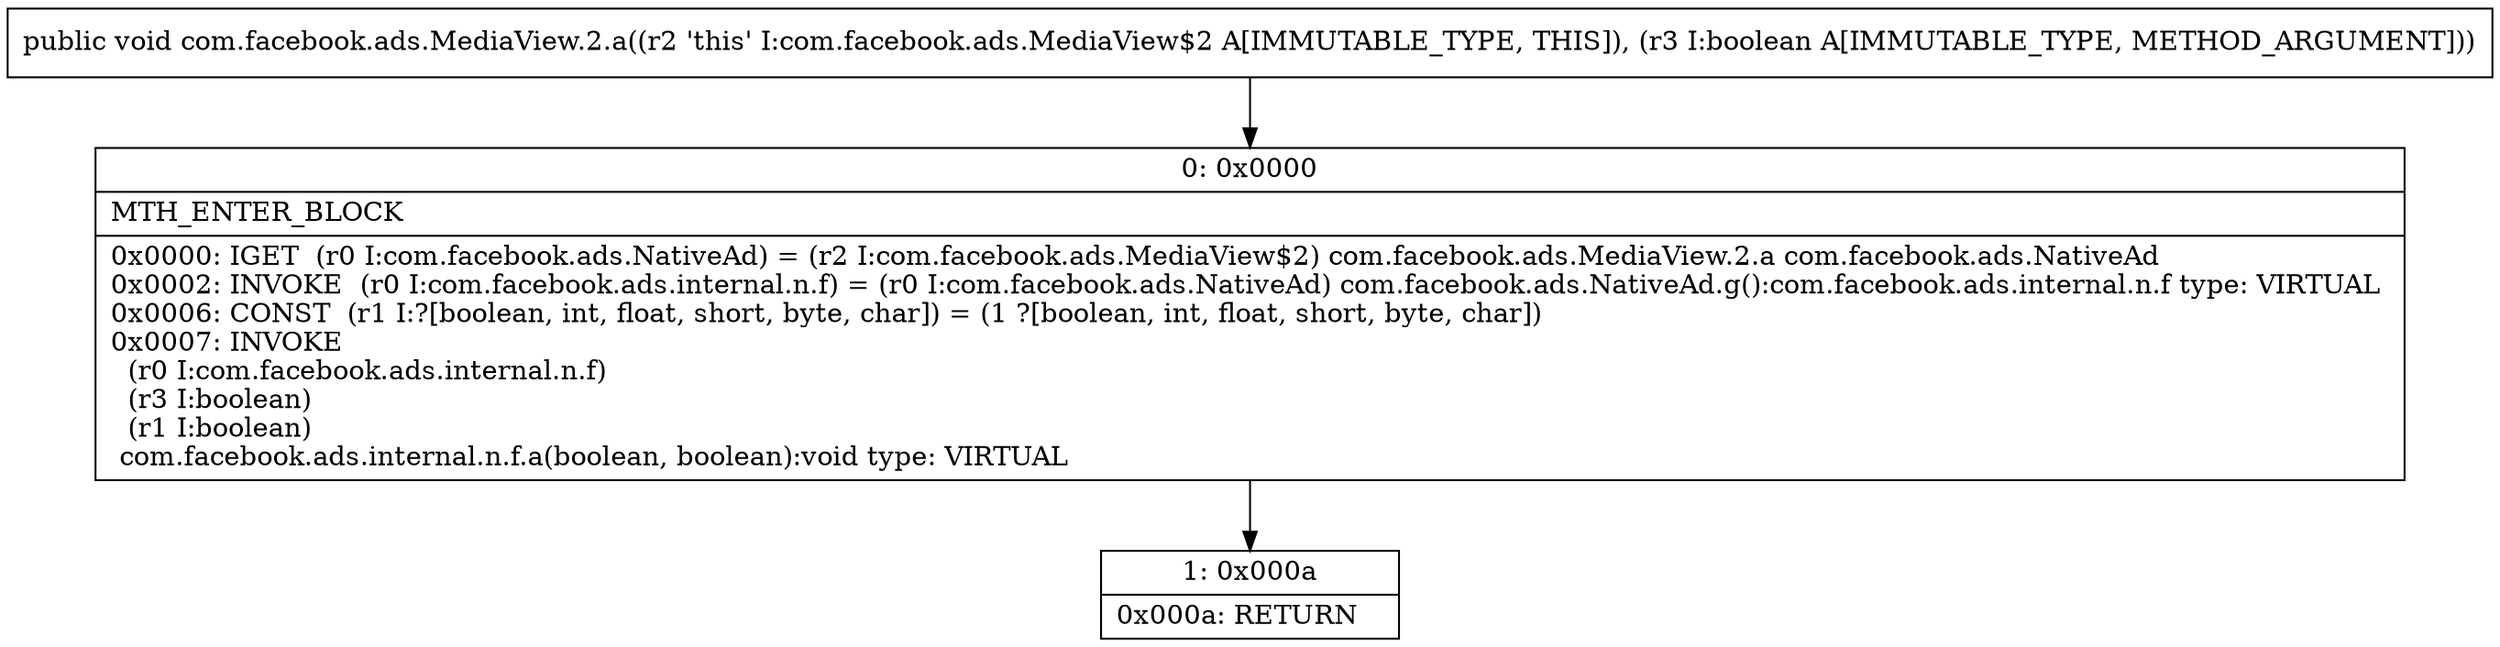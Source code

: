 digraph "CFG forcom.facebook.ads.MediaView.2.a(Z)V" {
Node_0 [shape=record,label="{0\:\ 0x0000|MTH_ENTER_BLOCK\l|0x0000: IGET  (r0 I:com.facebook.ads.NativeAd) = (r2 I:com.facebook.ads.MediaView$2) com.facebook.ads.MediaView.2.a com.facebook.ads.NativeAd \l0x0002: INVOKE  (r0 I:com.facebook.ads.internal.n.f) = (r0 I:com.facebook.ads.NativeAd) com.facebook.ads.NativeAd.g():com.facebook.ads.internal.n.f type: VIRTUAL \l0x0006: CONST  (r1 I:?[boolean, int, float, short, byte, char]) = (1 ?[boolean, int, float, short, byte, char]) \l0x0007: INVOKE  \l  (r0 I:com.facebook.ads.internal.n.f)\l  (r3 I:boolean)\l  (r1 I:boolean)\l com.facebook.ads.internal.n.f.a(boolean, boolean):void type: VIRTUAL \l}"];
Node_1 [shape=record,label="{1\:\ 0x000a|0x000a: RETURN   \l}"];
MethodNode[shape=record,label="{public void com.facebook.ads.MediaView.2.a((r2 'this' I:com.facebook.ads.MediaView$2 A[IMMUTABLE_TYPE, THIS]), (r3 I:boolean A[IMMUTABLE_TYPE, METHOD_ARGUMENT])) }"];
MethodNode -> Node_0;
Node_0 -> Node_1;
}

